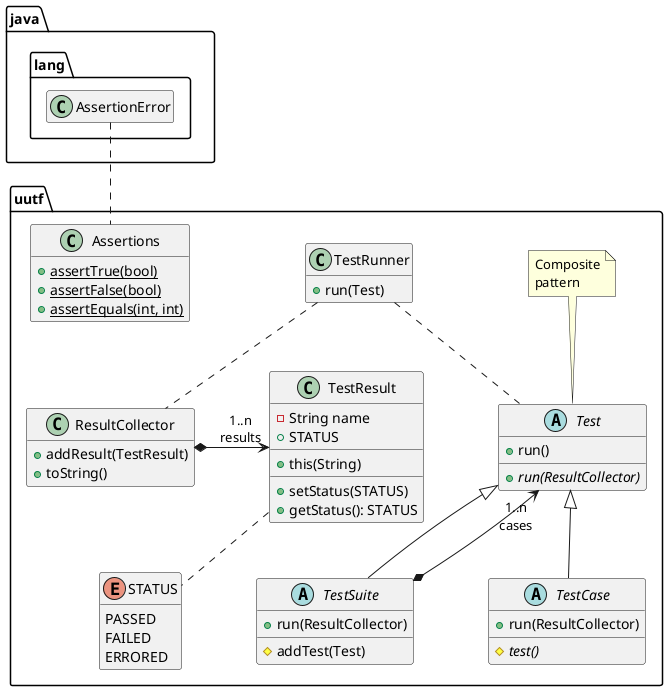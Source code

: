 @startuml

skinparam nodesep 75
skinparam ranksep 50
hide empty members



package uutf {

  class Assertions {
    + {static} assertTrue(bool)
    + {static} assertFalse(bool)
    + {static} assertEquals(int, int)
  }

  abstract class Test {
    + run()
    __
    + {abstract} run(ResultCollector)
  }
  note top
    Composite
    pattern
  end note

  abstract class TestCase {
    + run(ResultCollector)
    __
    # {abstract} test()
  }

  abstract class TestSuite {
    + run(ResultCollector)
    __
    # addTest(Test)
  }

  TestSuite *--> "1..n\ncases" Test

  class TestRunner {
    + run(Test)
  }

  TestRunner .. Test

  Test <|-- TestCase
  Test <|-- TestSuite

  class ResultCollector {
    + addResult(TestResult)
    + toString()
  }

  ResultCollector *-> "1..n\nresults" TestResult

  Assertions .[hidden]. ResultCollector

enum STATUS {
  PASSED
  FAILED
  ERRORED
}

class TestResult {
  - String name
  + STATUS
  __
  + this(String)
  __
  + setStatus(STATUS)
  + getStatus(): STATUS
}

TestResult .. STATUS
TestRunner .. ResultCollector

}

package java.lang {
  class AssertionError
}

AssertionError .. Assertions





@enduml
